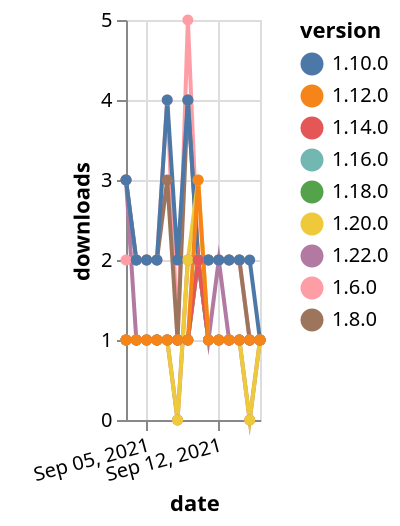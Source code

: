 {"$schema": "https://vega.github.io/schema/vega-lite/v5.json", "description": "A simple bar chart with embedded data.", "data": {"values": [{"date": "2021-09-03", "total": 3035, "delta": 2, "version": "1.6.0"}, {"date": "2021-09-04", "total": 3037, "delta": 2, "version": "1.6.0"}, {"date": "2021-09-05", "total": 3039, "delta": 2, "version": "1.6.0"}, {"date": "2021-09-06", "total": 3041, "delta": 2, "version": "1.6.0"}, {"date": "2021-09-07", "total": 3045, "delta": 4, "version": "1.6.0"}, {"date": "2021-09-08", "total": 3046, "delta": 1, "version": "1.6.0"}, {"date": "2021-09-09", "total": 3051, "delta": 5, "version": "1.6.0"}, {"date": "2021-09-10", "total": 3053, "delta": 2, "version": "1.6.0"}, {"date": "2021-09-11", "total": 3055, "delta": 2, "version": "1.6.0"}, {"date": "2021-09-12", "total": 3057, "delta": 2, "version": "1.6.0"}, {"date": "2021-09-13", "total": 3059, "delta": 2, "version": "1.6.0"}, {"date": "2021-09-14", "total": 3061, "delta": 2, "version": "1.6.0"}, {"date": "2021-09-15", "total": 3062, "delta": 1, "version": "1.6.0"}, {"date": "2021-09-16", "total": 3063, "delta": 1, "version": "1.6.0"}, {"date": "2021-09-03", "total": 155, "delta": 1, "version": "1.18.0"}, {"date": "2021-09-04", "total": 156, "delta": 1, "version": "1.18.0"}, {"date": "2021-09-05", "total": 157, "delta": 1, "version": "1.18.0"}, {"date": "2021-09-06", "total": 158, "delta": 1, "version": "1.18.0"}, {"date": "2021-09-07", "total": 159, "delta": 1, "version": "1.18.0"}, {"date": "2021-09-08", "total": 160, "delta": 1, "version": "1.18.0"}, {"date": "2021-09-09", "total": 161, "delta": 1, "version": "1.18.0"}, {"date": "2021-09-10", "total": 163, "delta": 2, "version": "1.18.0"}, {"date": "2021-09-11", "total": 164, "delta": 1, "version": "1.18.0"}, {"date": "2021-09-12", "total": 165, "delta": 1, "version": "1.18.0"}, {"date": "2021-09-13", "total": 166, "delta": 1, "version": "1.18.0"}, {"date": "2021-09-14", "total": 167, "delta": 1, "version": "1.18.0"}, {"date": "2021-09-15", "total": 168, "delta": 1, "version": "1.18.0"}, {"date": "2021-09-16", "total": 169, "delta": 1, "version": "1.18.0"}, {"date": "2021-09-03", "total": 120, "delta": 3, "version": "1.22.0"}, {"date": "2021-09-04", "total": 121, "delta": 1, "version": "1.22.0"}, {"date": "2021-09-05", "total": 122, "delta": 1, "version": "1.22.0"}, {"date": "2021-09-06", "total": 123, "delta": 1, "version": "1.22.0"}, {"date": "2021-09-07", "total": 124, "delta": 1, "version": "1.22.0"}, {"date": "2021-09-08", "total": 124, "delta": 0, "version": "1.22.0"}, {"date": "2021-09-09", "total": 126, "delta": 2, "version": "1.22.0"}, {"date": "2021-09-10", "total": 128, "delta": 2, "version": "1.22.0"}, {"date": "2021-09-11", "total": 129, "delta": 1, "version": "1.22.0"}, {"date": "2021-09-12", "total": 131, "delta": 2, "version": "1.22.0"}, {"date": "2021-09-13", "total": 132, "delta": 1, "version": "1.22.0"}, {"date": "2021-09-14", "total": 133, "delta": 1, "version": "1.22.0"}, {"date": "2021-09-15", "total": 133, "delta": 0, "version": "1.22.0"}, {"date": "2021-09-16", "total": 134, "delta": 1, "version": "1.22.0"}, {"date": "2021-09-03", "total": 2580, "delta": 3, "version": "1.8.0"}, {"date": "2021-09-04", "total": 2582, "delta": 2, "version": "1.8.0"}, {"date": "2021-09-05", "total": 2584, "delta": 2, "version": "1.8.0"}, {"date": "2021-09-06", "total": 2586, "delta": 2, "version": "1.8.0"}, {"date": "2021-09-07", "total": 2589, "delta": 3, "version": "1.8.0"}, {"date": "2021-09-08", "total": 2590, "delta": 1, "version": "1.8.0"}, {"date": "2021-09-09", "total": 2594, "delta": 4, "version": "1.8.0"}, {"date": "2021-09-10", "total": 2596, "delta": 2, "version": "1.8.0"}, {"date": "2021-09-11", "total": 2598, "delta": 2, "version": "1.8.0"}, {"date": "2021-09-12", "total": 2600, "delta": 2, "version": "1.8.0"}, {"date": "2021-09-13", "total": 2602, "delta": 2, "version": "1.8.0"}, {"date": "2021-09-14", "total": 2604, "delta": 2, "version": "1.8.0"}, {"date": "2021-09-15", "total": 2605, "delta": 1, "version": "1.8.0"}, {"date": "2021-09-16", "total": 2606, "delta": 1, "version": "1.8.0"}, {"date": "2021-09-03", "total": 2481, "delta": 3, "version": "1.10.0"}, {"date": "2021-09-04", "total": 2483, "delta": 2, "version": "1.10.0"}, {"date": "2021-09-05", "total": 2485, "delta": 2, "version": "1.10.0"}, {"date": "2021-09-06", "total": 2487, "delta": 2, "version": "1.10.0"}, {"date": "2021-09-07", "total": 2491, "delta": 4, "version": "1.10.0"}, {"date": "2021-09-08", "total": 2493, "delta": 2, "version": "1.10.0"}, {"date": "2021-09-09", "total": 2497, "delta": 4, "version": "1.10.0"}, {"date": "2021-09-10", "total": 2499, "delta": 2, "version": "1.10.0"}, {"date": "2021-09-11", "total": 2501, "delta": 2, "version": "1.10.0"}, {"date": "2021-09-12", "total": 2503, "delta": 2, "version": "1.10.0"}, {"date": "2021-09-13", "total": 2505, "delta": 2, "version": "1.10.0"}, {"date": "2021-09-14", "total": 2507, "delta": 2, "version": "1.10.0"}, {"date": "2021-09-15", "total": 2509, "delta": 2, "version": "1.10.0"}, {"date": "2021-09-16", "total": 2510, "delta": 1, "version": "1.10.0"}, {"date": "2021-09-03", "total": 171, "delta": 1, "version": "1.20.0"}, {"date": "2021-09-04", "total": 172, "delta": 1, "version": "1.20.0"}, {"date": "2021-09-05", "total": 173, "delta": 1, "version": "1.20.0"}, {"date": "2021-09-06", "total": 174, "delta": 1, "version": "1.20.0"}, {"date": "2021-09-07", "total": 175, "delta": 1, "version": "1.20.0"}, {"date": "2021-09-08", "total": 175, "delta": 0, "version": "1.20.0"}, {"date": "2021-09-09", "total": 177, "delta": 2, "version": "1.20.0"}, {"date": "2021-09-10", "total": 180, "delta": 3, "version": "1.20.0"}, {"date": "2021-09-11", "total": 181, "delta": 1, "version": "1.20.0"}, {"date": "2021-09-12", "total": 182, "delta": 1, "version": "1.20.0"}, {"date": "2021-09-13", "total": 183, "delta": 1, "version": "1.20.0"}, {"date": "2021-09-14", "total": 184, "delta": 1, "version": "1.20.0"}, {"date": "2021-09-15", "total": 184, "delta": 0, "version": "1.20.0"}, {"date": "2021-09-16", "total": 185, "delta": 1, "version": "1.20.0"}, {"date": "2021-09-03", "total": 185, "delta": 1, "version": "1.16.0"}, {"date": "2021-09-04", "total": 186, "delta": 1, "version": "1.16.0"}, {"date": "2021-09-05", "total": 187, "delta": 1, "version": "1.16.0"}, {"date": "2021-09-06", "total": 188, "delta": 1, "version": "1.16.0"}, {"date": "2021-09-07", "total": 189, "delta": 1, "version": "1.16.0"}, {"date": "2021-09-08", "total": 190, "delta": 1, "version": "1.16.0"}, {"date": "2021-09-09", "total": 191, "delta": 1, "version": "1.16.0"}, {"date": "2021-09-10", "total": 193, "delta": 2, "version": "1.16.0"}, {"date": "2021-09-11", "total": 194, "delta": 1, "version": "1.16.0"}, {"date": "2021-09-12", "total": 195, "delta": 1, "version": "1.16.0"}, {"date": "2021-09-13", "total": 196, "delta": 1, "version": "1.16.0"}, {"date": "2021-09-14", "total": 197, "delta": 1, "version": "1.16.0"}, {"date": "2021-09-15", "total": 198, "delta": 1, "version": "1.16.0"}, {"date": "2021-09-16", "total": 199, "delta": 1, "version": "1.16.0"}, {"date": "2021-09-03", "total": 191, "delta": 1, "version": "1.14.0"}, {"date": "2021-09-04", "total": 192, "delta": 1, "version": "1.14.0"}, {"date": "2021-09-05", "total": 193, "delta": 1, "version": "1.14.0"}, {"date": "2021-09-06", "total": 194, "delta": 1, "version": "1.14.0"}, {"date": "2021-09-07", "total": 195, "delta": 1, "version": "1.14.0"}, {"date": "2021-09-08", "total": 196, "delta": 1, "version": "1.14.0"}, {"date": "2021-09-09", "total": 197, "delta": 1, "version": "1.14.0"}, {"date": "2021-09-10", "total": 199, "delta": 2, "version": "1.14.0"}, {"date": "2021-09-11", "total": 200, "delta": 1, "version": "1.14.0"}, {"date": "2021-09-12", "total": 201, "delta": 1, "version": "1.14.0"}, {"date": "2021-09-13", "total": 202, "delta": 1, "version": "1.14.0"}, {"date": "2021-09-14", "total": 203, "delta": 1, "version": "1.14.0"}, {"date": "2021-09-15", "total": 204, "delta": 1, "version": "1.14.0"}, {"date": "2021-09-16", "total": 205, "delta": 1, "version": "1.14.0"}, {"date": "2021-09-03", "total": 420, "delta": 1, "version": "1.12.0"}, {"date": "2021-09-04", "total": 421, "delta": 1, "version": "1.12.0"}, {"date": "2021-09-05", "total": 422, "delta": 1, "version": "1.12.0"}, {"date": "2021-09-06", "total": 423, "delta": 1, "version": "1.12.0"}, {"date": "2021-09-07", "total": 424, "delta": 1, "version": "1.12.0"}, {"date": "2021-09-08", "total": 425, "delta": 1, "version": "1.12.0"}, {"date": "2021-09-09", "total": 426, "delta": 1, "version": "1.12.0"}, {"date": "2021-09-10", "total": 429, "delta": 3, "version": "1.12.0"}, {"date": "2021-09-11", "total": 430, "delta": 1, "version": "1.12.0"}, {"date": "2021-09-12", "total": 431, "delta": 1, "version": "1.12.0"}, {"date": "2021-09-13", "total": 432, "delta": 1, "version": "1.12.0"}, {"date": "2021-09-14", "total": 433, "delta": 1, "version": "1.12.0"}, {"date": "2021-09-15", "total": 434, "delta": 1, "version": "1.12.0"}, {"date": "2021-09-16", "total": 435, "delta": 1, "version": "1.12.0"}]}, "width": "container", "mark": {"type": "line", "point": {"filled": true}}, "encoding": {"x": {"field": "date", "type": "temporal", "timeUnit": "yearmonthdate", "title": "date", "axis": {"labelAngle": -15}}, "y": {"field": "delta", "type": "quantitative", "title": "downloads"}, "color": {"field": "version", "type": "nominal"}, "tooltip": {"field": "delta"}}}